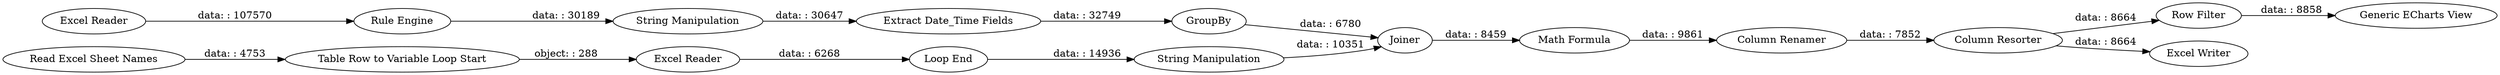 digraph {
	"7757488065153935295_9" [label="String Manipulation"]
	"7757488065153935295_8" [label="String Manipulation"]
	"7757488065153935295_17" [label="Row Filter"]
	"7757488065153935295_12" [label=GroupBy]
	"7757488065153935295_7" [label="Rule Engine"]
	"7757488065153935295_2" [label="Read Excel Sheet Names"]
	"7757488065153935295_10" [label=Joiner]
	"7757488065153935295_15" [label="Column Resorter"]
	"7757488065153935295_5" [label="Excel Reader"]
	"7757488065153935295_3" [label="Table Row to Variable Loop Start"]
	"7757488065153935295_18" [label="Excel Writer"]
	"7757488065153935295_16" [label="Generic ECharts View"]
	"7757488065153935295_4" [label="Loop End"]
	"7757488065153935295_13" [label="Math Formula"]
	"7757488065153935295_1" [label="Excel Reader"]
	"7757488065153935295_11" [label="Extract Date_Time Fields"]
	"7757488065153935295_14" [label="Column Renamer"]
	"7757488065153935295_4" -> "7757488065153935295_9" [label="data: : 14936"]
	"7757488065153935295_11" -> "7757488065153935295_12" [label="data: : 32749"]
	"7757488065153935295_7" -> "7757488065153935295_8" [label="data: : 30189"]
	"7757488065153935295_8" -> "7757488065153935295_11" [label="data: : 30647"]
	"7757488065153935295_9" -> "7757488065153935295_10" [label="data: : 10351"]
	"7757488065153935295_2" -> "7757488065153935295_3" [label="data: : 4753"]
	"7757488065153935295_1" -> "7757488065153935295_4" [label="data: : 6268"]
	"7757488065153935295_15" -> "7757488065153935295_17" [label="data: : 8664"]
	"7757488065153935295_5" -> "7757488065153935295_7" [label="data: : 107570"]
	"7757488065153935295_3" -> "7757488065153935295_1" [label="object: : 288"]
	"7757488065153935295_13" -> "7757488065153935295_14" [label="data: : 9861"]
	"7757488065153935295_14" -> "7757488065153935295_15" [label="data: : 7852"]
	"7757488065153935295_10" -> "7757488065153935295_13" [label="data: : 8459"]
	"7757488065153935295_17" -> "7757488065153935295_16" [label="data: : 8858"]
	"7757488065153935295_12" -> "7757488065153935295_10" [label="data: : 6780"]
	"7757488065153935295_15" -> "7757488065153935295_18" [label="data: : 8664"]
	rankdir=LR
}
